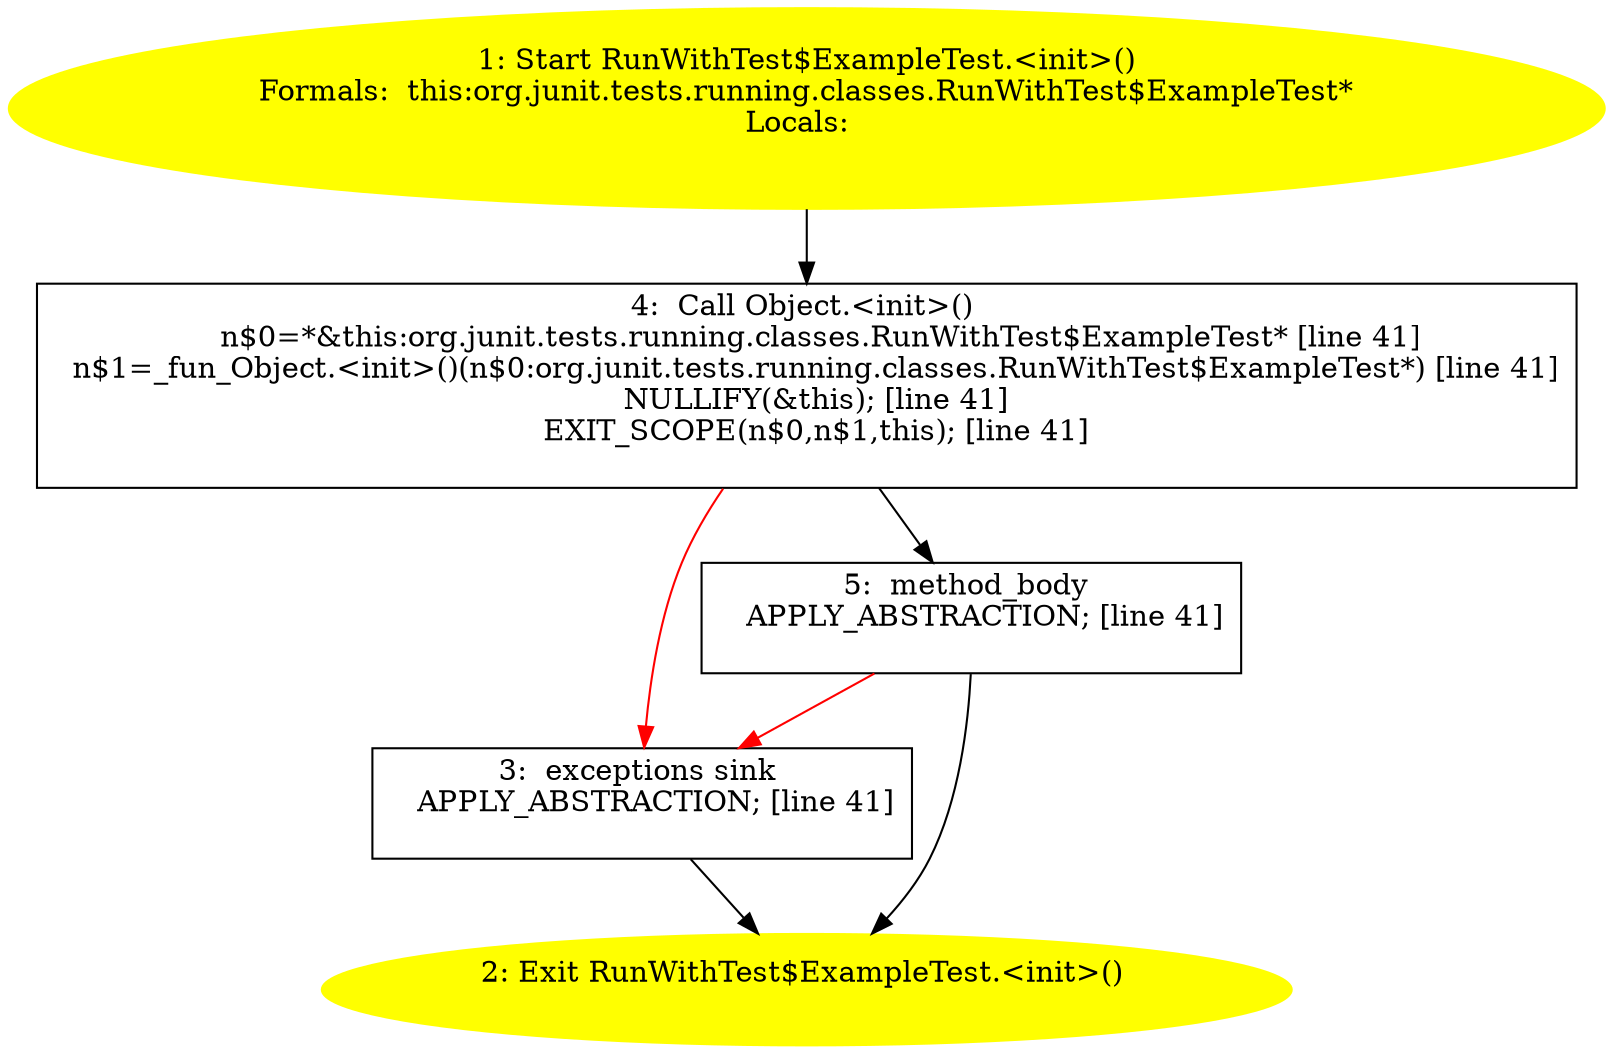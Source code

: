 /* @generated */
digraph cfg {
"org.junit.tests.running.classes.RunWithTest$ExampleTest.<init>().e3a70cb2d054819533eacd89a9bc878f_1" [label="1: Start RunWithTest$ExampleTest.<init>()\nFormals:  this:org.junit.tests.running.classes.RunWithTest$ExampleTest*\nLocals:  \n  " color=yellow style=filled]
	

	 "org.junit.tests.running.classes.RunWithTest$ExampleTest.<init>().e3a70cb2d054819533eacd89a9bc878f_1" -> "org.junit.tests.running.classes.RunWithTest$ExampleTest.<init>().e3a70cb2d054819533eacd89a9bc878f_4" ;
"org.junit.tests.running.classes.RunWithTest$ExampleTest.<init>().e3a70cb2d054819533eacd89a9bc878f_2" [label="2: Exit RunWithTest$ExampleTest.<init>() \n  " color=yellow style=filled]
	

"org.junit.tests.running.classes.RunWithTest$ExampleTest.<init>().e3a70cb2d054819533eacd89a9bc878f_3" [label="3:  exceptions sink \n   APPLY_ABSTRACTION; [line 41]\n " shape="box"]
	

	 "org.junit.tests.running.classes.RunWithTest$ExampleTest.<init>().e3a70cb2d054819533eacd89a9bc878f_3" -> "org.junit.tests.running.classes.RunWithTest$ExampleTest.<init>().e3a70cb2d054819533eacd89a9bc878f_2" ;
"org.junit.tests.running.classes.RunWithTest$ExampleTest.<init>().e3a70cb2d054819533eacd89a9bc878f_4" [label="4:  Call Object.<init>() \n   n$0=*&this:org.junit.tests.running.classes.RunWithTest$ExampleTest* [line 41]\n  n$1=_fun_Object.<init>()(n$0:org.junit.tests.running.classes.RunWithTest$ExampleTest*) [line 41]\n  NULLIFY(&this); [line 41]\n  EXIT_SCOPE(n$0,n$1,this); [line 41]\n " shape="box"]
	

	 "org.junit.tests.running.classes.RunWithTest$ExampleTest.<init>().e3a70cb2d054819533eacd89a9bc878f_4" -> "org.junit.tests.running.classes.RunWithTest$ExampleTest.<init>().e3a70cb2d054819533eacd89a9bc878f_5" ;
	 "org.junit.tests.running.classes.RunWithTest$ExampleTest.<init>().e3a70cb2d054819533eacd89a9bc878f_4" -> "org.junit.tests.running.classes.RunWithTest$ExampleTest.<init>().e3a70cb2d054819533eacd89a9bc878f_3" [color="red" ];
"org.junit.tests.running.classes.RunWithTest$ExampleTest.<init>().e3a70cb2d054819533eacd89a9bc878f_5" [label="5:  method_body \n   APPLY_ABSTRACTION; [line 41]\n " shape="box"]
	

	 "org.junit.tests.running.classes.RunWithTest$ExampleTest.<init>().e3a70cb2d054819533eacd89a9bc878f_5" -> "org.junit.tests.running.classes.RunWithTest$ExampleTest.<init>().e3a70cb2d054819533eacd89a9bc878f_2" ;
	 "org.junit.tests.running.classes.RunWithTest$ExampleTest.<init>().e3a70cb2d054819533eacd89a9bc878f_5" -> "org.junit.tests.running.classes.RunWithTest$ExampleTest.<init>().e3a70cb2d054819533eacd89a9bc878f_3" [color="red" ];
}
